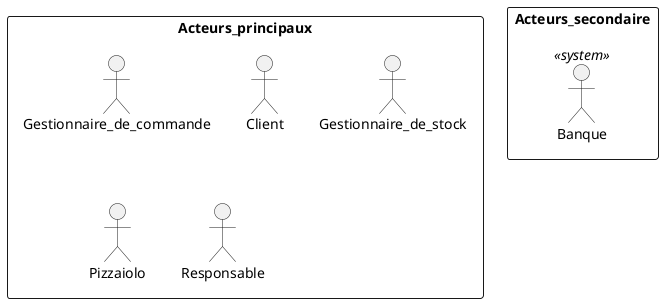@startuml 01_actors

rectangle Acteurs_principaux{
    actor Gestionnaire_de_commande as GESTCMD
    actor Client as CUSTOMER
    actor Gestionnaire_de_stock as GESTSTOCK
    actor Pizzaiolo as PZLO
    actor Responsable as BOSS
}
rectangle Acteurs_secondaire{
    actor Banque <<system>> as BANK
}

' actor Gestionnaire_de_commande as GESTCMD
' actor Client as CUSTOMER
' actor Gestionnaire_de_stock as GESTSTOCK
' actor Pizzaiolo as PZLO
' actor Responsable as BOSS
' actor Banque <<system>> as BANK
@enduml
ion
* prête
* en livraison
